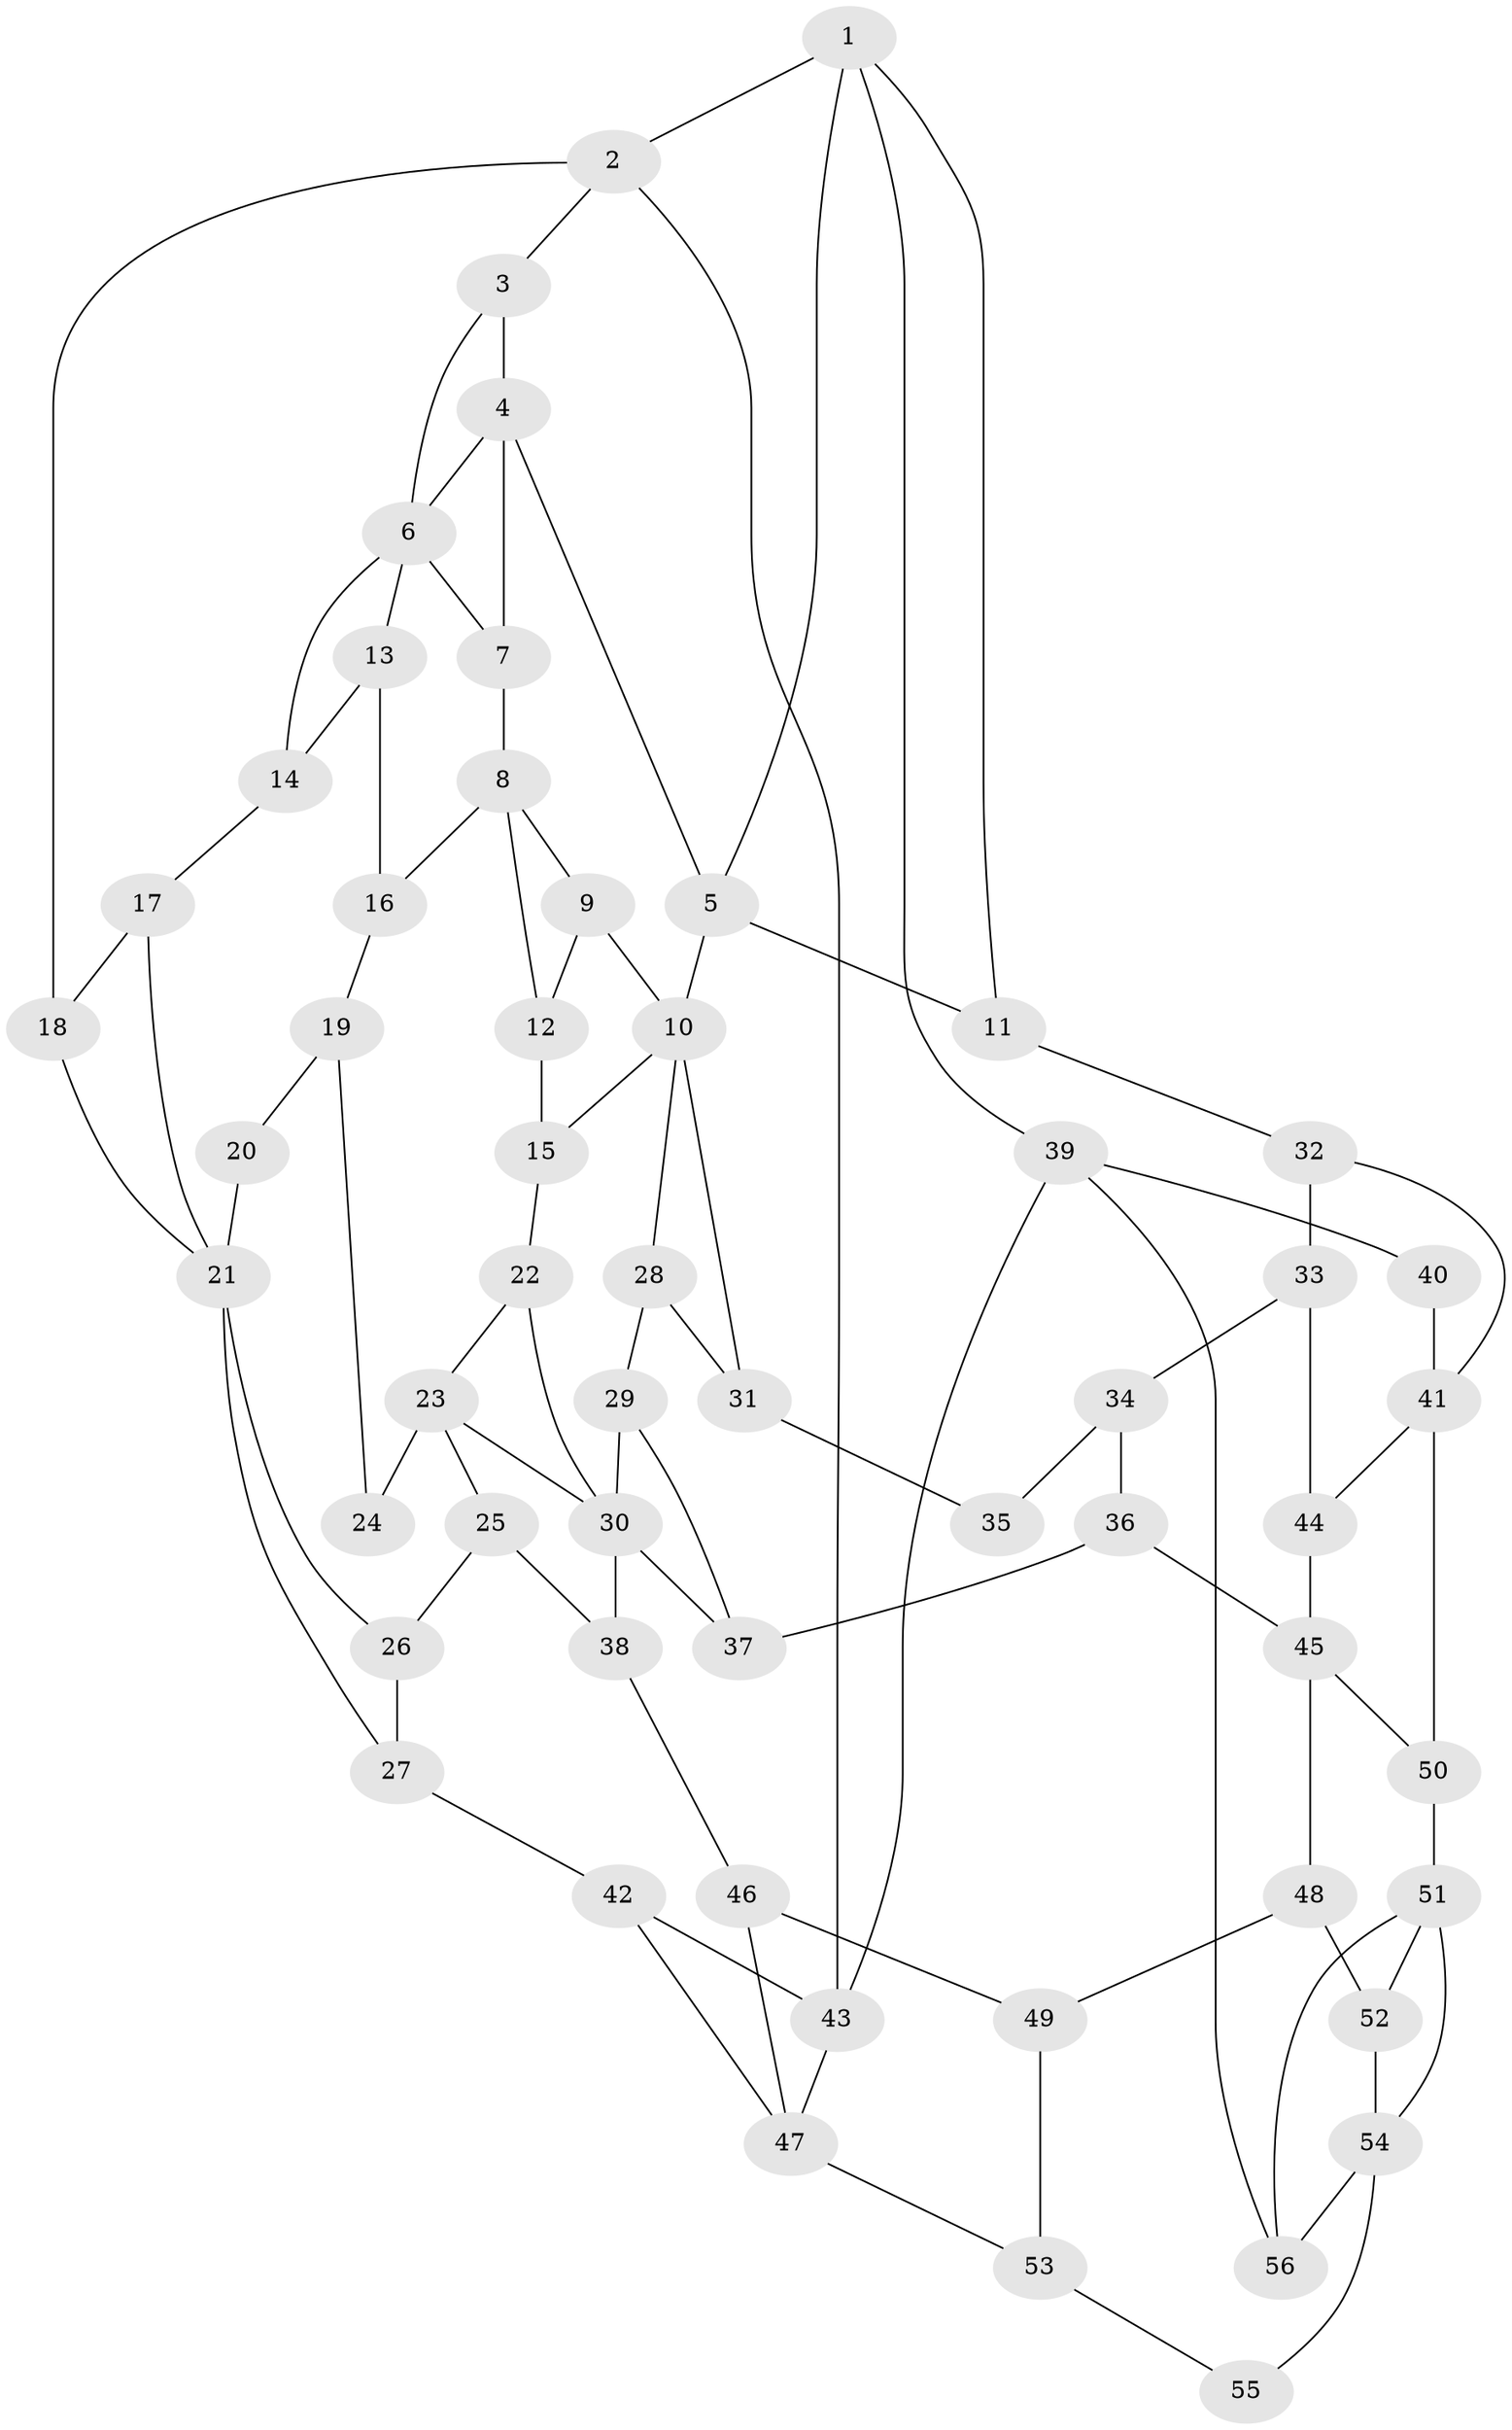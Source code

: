 // original degree distribution, {3: 0.017857142857142856, 5: 0.5535714285714286, 6: 0.20535714285714285, 4: 0.22321428571428573}
// Generated by graph-tools (version 1.1) at 2025/54/03/04/25 22:54:07]
// undirected, 56 vertices, 92 edges
graph export_dot {
  node [color=gray90,style=filled];
  1;
  2;
  3;
  4;
  5;
  6;
  7;
  8;
  9;
  10;
  11;
  12;
  13;
  14;
  15;
  16;
  17;
  18;
  19;
  20;
  21;
  22;
  23;
  24;
  25;
  26;
  27;
  28;
  29;
  30;
  31;
  32;
  33;
  34;
  35;
  36;
  37;
  38;
  39;
  40;
  41;
  42;
  43;
  44;
  45;
  46;
  47;
  48;
  49;
  50;
  51;
  52;
  53;
  54;
  55;
  56;
  1 -- 2 [weight=1.0];
  1 -- 5 [weight=1.0];
  1 -- 11 [weight=1.0];
  1 -- 39 [weight=1.0];
  2 -- 3 [weight=1.0];
  2 -- 18 [weight=1.0];
  2 -- 43 [weight=1.0];
  3 -- 4 [weight=1.0];
  3 -- 6 [weight=1.0];
  4 -- 5 [weight=1.0];
  4 -- 6 [weight=1.0];
  4 -- 7 [weight=2.0];
  5 -- 10 [weight=2.0];
  5 -- 11 [weight=1.0];
  6 -- 7 [weight=1.0];
  6 -- 13 [weight=1.0];
  6 -- 14 [weight=1.0];
  7 -- 8 [weight=2.0];
  8 -- 9 [weight=1.0];
  8 -- 12 [weight=1.0];
  8 -- 16 [weight=1.0];
  9 -- 10 [weight=1.0];
  9 -- 12 [weight=1.0];
  10 -- 15 [weight=1.0];
  10 -- 28 [weight=1.0];
  10 -- 31 [weight=1.0];
  11 -- 32 [weight=1.0];
  12 -- 15 [weight=1.0];
  13 -- 14 [weight=1.0];
  13 -- 16 [weight=1.0];
  14 -- 17 [weight=1.0];
  15 -- 22 [weight=1.0];
  16 -- 19 [weight=1.0];
  17 -- 18 [weight=1.0];
  17 -- 21 [weight=1.0];
  18 -- 21 [weight=1.0];
  19 -- 20 [weight=1.0];
  19 -- 24 [weight=1.0];
  20 -- 21 [weight=2.0];
  21 -- 26 [weight=1.0];
  21 -- 27 [weight=1.0];
  22 -- 23 [weight=1.0];
  22 -- 30 [weight=1.0];
  23 -- 24 [weight=2.0];
  23 -- 25 [weight=1.0];
  23 -- 30 [weight=1.0];
  25 -- 26 [weight=1.0];
  25 -- 38 [weight=1.0];
  26 -- 27 [weight=1.0];
  27 -- 42 [weight=1.0];
  28 -- 29 [weight=1.0];
  28 -- 31 [weight=1.0];
  29 -- 30 [weight=1.0];
  29 -- 37 [weight=1.0];
  30 -- 37 [weight=1.0];
  30 -- 38 [weight=2.0];
  31 -- 35 [weight=1.0];
  32 -- 33 [weight=2.0];
  32 -- 41 [weight=1.0];
  33 -- 34 [weight=2.0];
  33 -- 44 [weight=2.0];
  34 -- 35 [weight=2.0];
  34 -- 36 [weight=2.0];
  36 -- 37 [weight=1.0];
  36 -- 45 [weight=1.0];
  38 -- 46 [weight=2.0];
  39 -- 40 [weight=1.0];
  39 -- 43 [weight=1.0];
  39 -- 56 [weight=1.0];
  40 -- 41 [weight=2.0];
  41 -- 44 [weight=1.0];
  41 -- 50 [weight=2.0];
  42 -- 43 [weight=1.0];
  42 -- 47 [weight=1.0];
  43 -- 47 [weight=1.0];
  44 -- 45 [weight=1.0];
  45 -- 48 [weight=1.0];
  45 -- 50 [weight=1.0];
  46 -- 47 [weight=2.0];
  46 -- 49 [weight=1.0];
  47 -- 53 [weight=2.0];
  48 -- 49 [weight=1.0];
  48 -- 52 [weight=1.0];
  49 -- 53 [weight=1.0];
  50 -- 51 [weight=2.0];
  51 -- 52 [weight=1.0];
  51 -- 54 [weight=1.0];
  51 -- 56 [weight=1.0];
  52 -- 54 [weight=2.0];
  53 -- 55 [weight=2.0];
  54 -- 55 [weight=2.0];
  54 -- 56 [weight=1.0];
}
